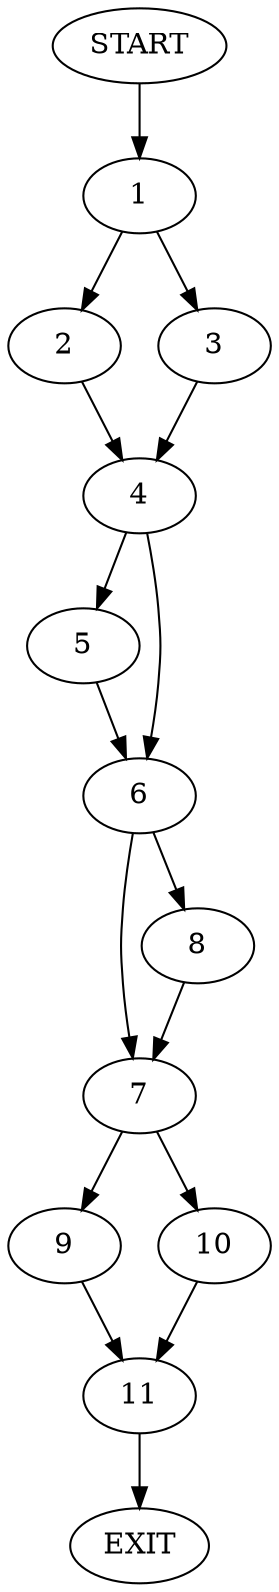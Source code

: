 digraph {
0 [label="START"]
12 [label="EXIT"]
0 -> 1
1 -> 2
1 -> 3
3 -> 4
2 -> 4
4 -> 5
4 -> 6
6 -> 7
6 -> 8
5 -> 6
8 -> 7
7 -> 9
7 -> 10
9 -> 11
10 -> 11
11 -> 12
}
